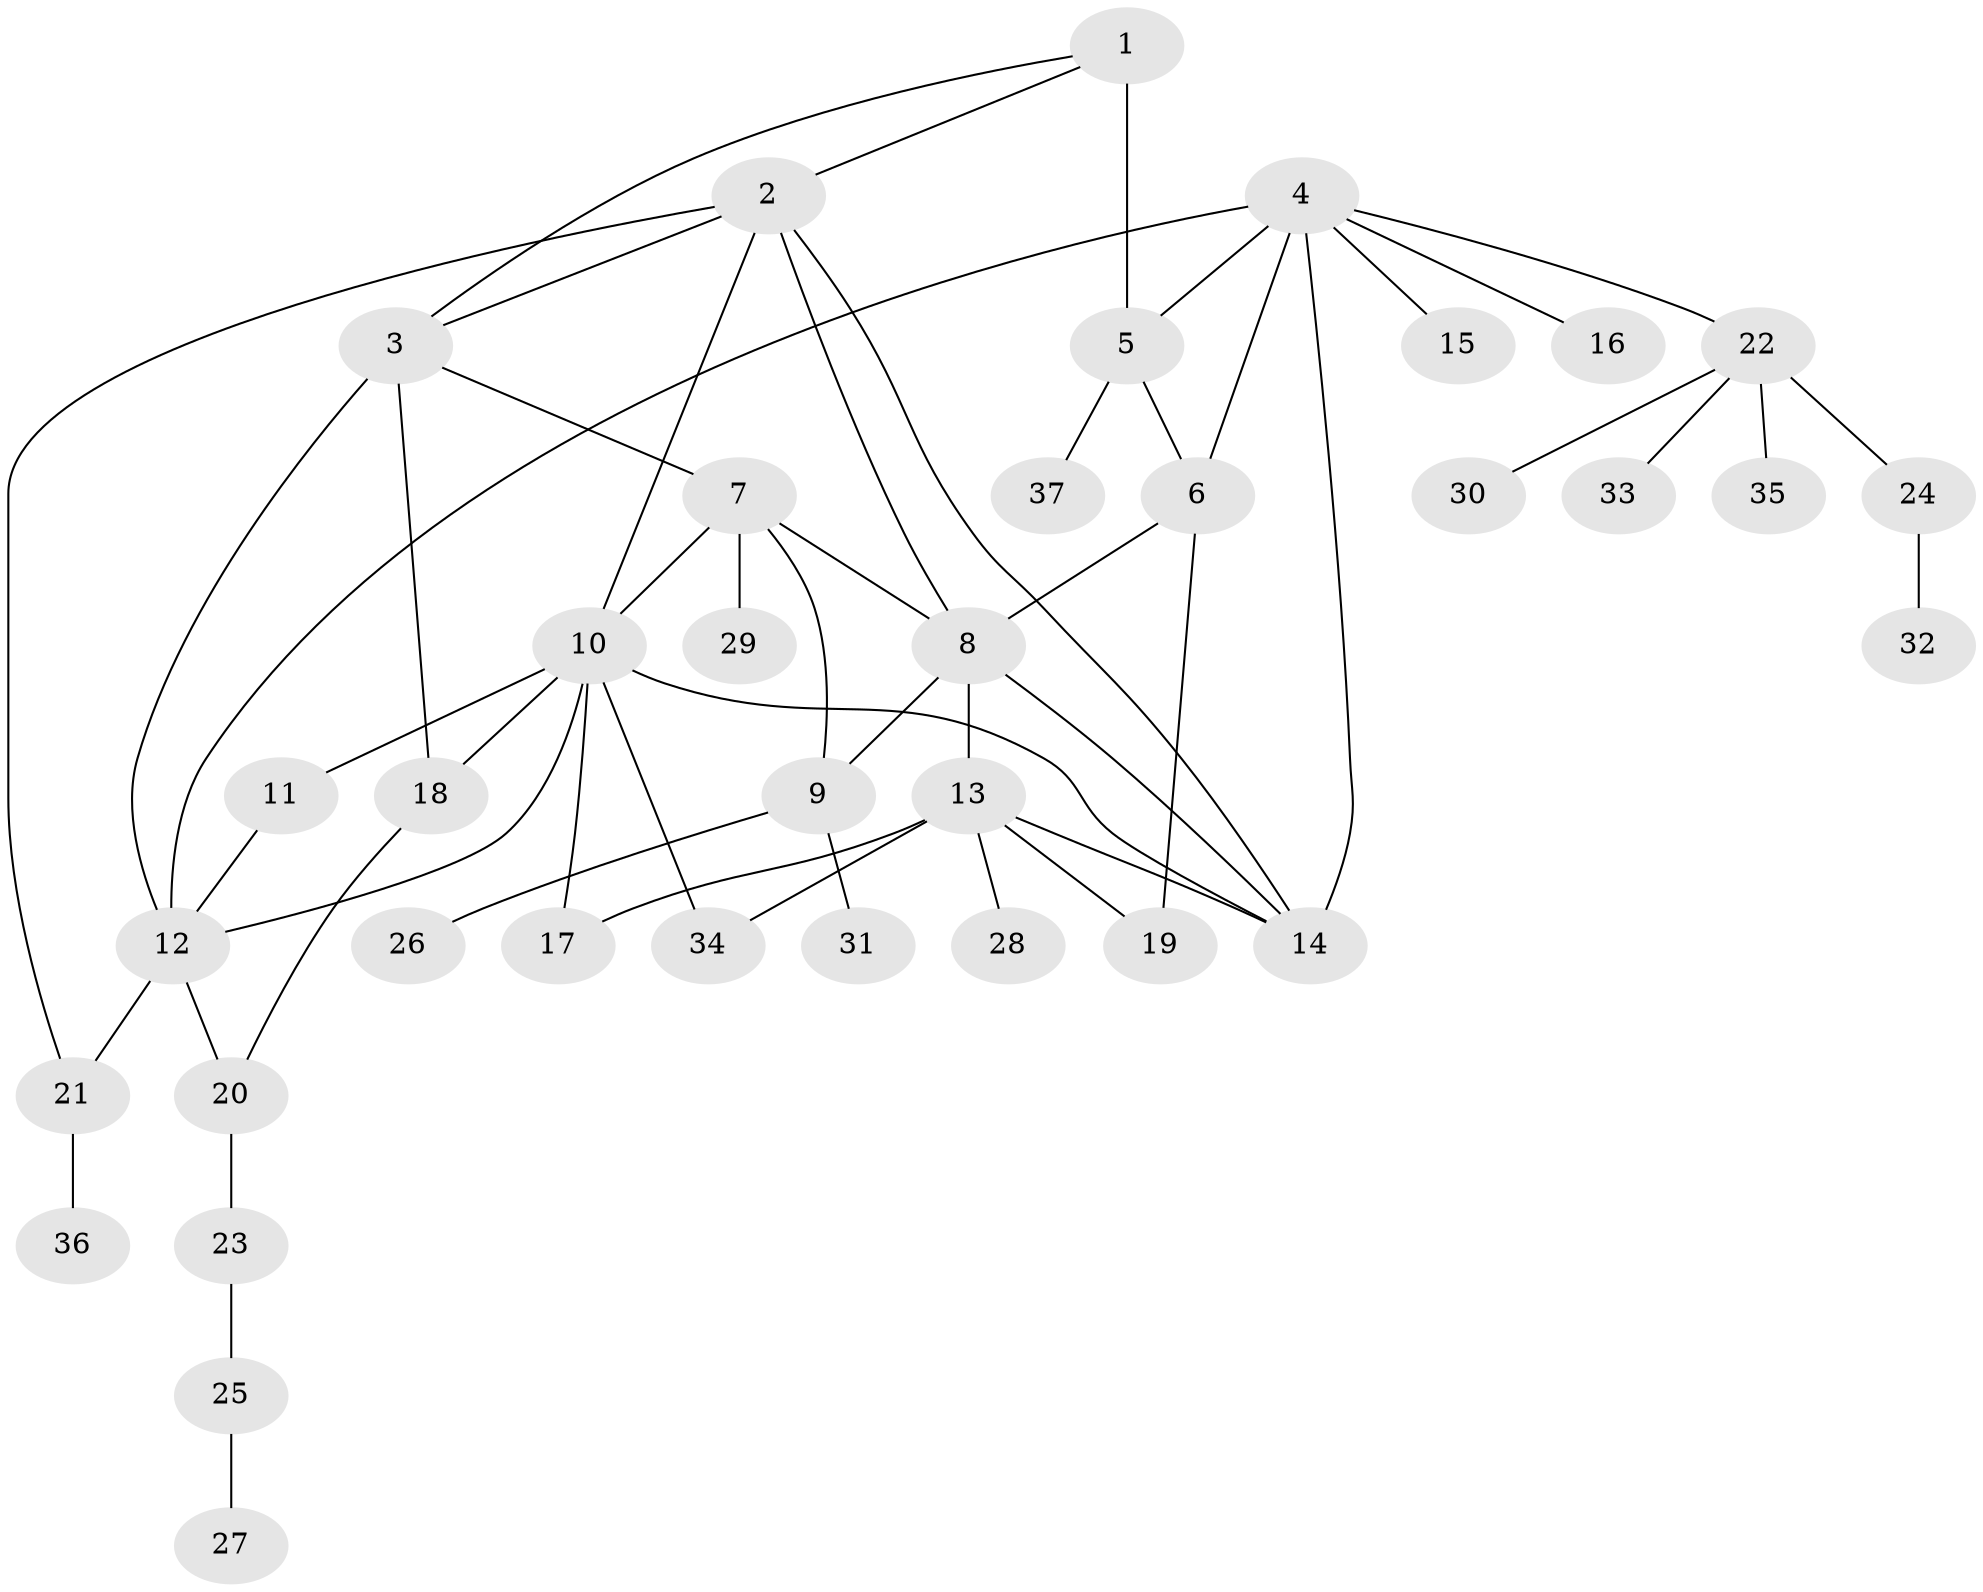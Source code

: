 // original degree distribution, {6: 0.0958904109589041, 11: 0.0136986301369863, 9: 0.0273972602739726, 4: 0.0958904109589041, 3: 0.0547945205479452, 7: 0.0136986301369863, 2: 0.2054794520547945, 1: 0.4931506849315068}
// Generated by graph-tools (version 1.1) at 2025/37/03/09/25 02:37:42]
// undirected, 37 vertices, 55 edges
graph export_dot {
graph [start="1"]
  node [color=gray90,style=filled];
  1;
  2;
  3;
  4;
  5;
  6;
  7;
  8;
  9;
  10;
  11;
  12;
  13;
  14;
  15;
  16;
  17;
  18;
  19;
  20;
  21;
  22;
  23;
  24;
  25;
  26;
  27;
  28;
  29;
  30;
  31;
  32;
  33;
  34;
  35;
  36;
  37;
  1 -- 2 [weight=1.0];
  1 -- 3 [weight=1.0];
  1 -- 5 [weight=3.0];
  2 -- 3 [weight=1.0];
  2 -- 8 [weight=1.0];
  2 -- 10 [weight=1.0];
  2 -- 14 [weight=1.0];
  2 -- 21 [weight=1.0];
  3 -- 7 [weight=1.0];
  3 -- 12 [weight=1.0];
  3 -- 18 [weight=6.0];
  4 -- 5 [weight=1.0];
  4 -- 6 [weight=2.0];
  4 -- 12 [weight=1.0];
  4 -- 14 [weight=1.0];
  4 -- 15 [weight=1.0];
  4 -- 16 [weight=1.0];
  4 -- 22 [weight=1.0];
  5 -- 6 [weight=1.0];
  5 -- 37 [weight=1.0];
  6 -- 8 [weight=1.0];
  6 -- 19 [weight=2.0];
  7 -- 8 [weight=1.0];
  7 -- 9 [weight=1.0];
  7 -- 10 [weight=1.0];
  7 -- 29 [weight=1.0];
  8 -- 9 [weight=1.0];
  8 -- 13 [weight=1.0];
  8 -- 14 [weight=1.0];
  9 -- 26 [weight=1.0];
  9 -- 31 [weight=2.0];
  10 -- 11 [weight=1.0];
  10 -- 12 [weight=1.0];
  10 -- 14 [weight=1.0];
  10 -- 17 [weight=1.0];
  10 -- 18 [weight=1.0];
  10 -- 34 [weight=1.0];
  11 -- 12 [weight=1.0];
  12 -- 20 [weight=1.0];
  12 -- 21 [weight=1.0];
  13 -- 14 [weight=1.0];
  13 -- 17 [weight=1.0];
  13 -- 19 [weight=1.0];
  13 -- 28 [weight=1.0];
  13 -- 34 [weight=1.0];
  18 -- 20 [weight=1.0];
  20 -- 23 [weight=2.0];
  21 -- 36 [weight=1.0];
  22 -- 24 [weight=1.0];
  22 -- 30 [weight=1.0];
  22 -- 33 [weight=1.0];
  22 -- 35 [weight=1.0];
  23 -- 25 [weight=1.0];
  24 -- 32 [weight=1.0];
  25 -- 27 [weight=1.0];
}
